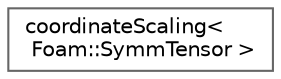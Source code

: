 digraph "Graphical Class Hierarchy"
{
 // LATEX_PDF_SIZE
  bgcolor="transparent";
  edge [fontname=Helvetica,fontsize=10,labelfontname=Helvetica,labelfontsize=10];
  node [fontname=Helvetica,fontsize=10,shape=box,height=0.2,width=0.4];
  rankdir="LR";
  Node0 [id="Node000000",label="coordinateScaling\<\l Foam::SymmTensor \>",height=0.2,width=0.4,color="grey40", fillcolor="white", style="filled",URL="$classFoam_1_1coordinateScaling.html",tooltip=" "];
}
